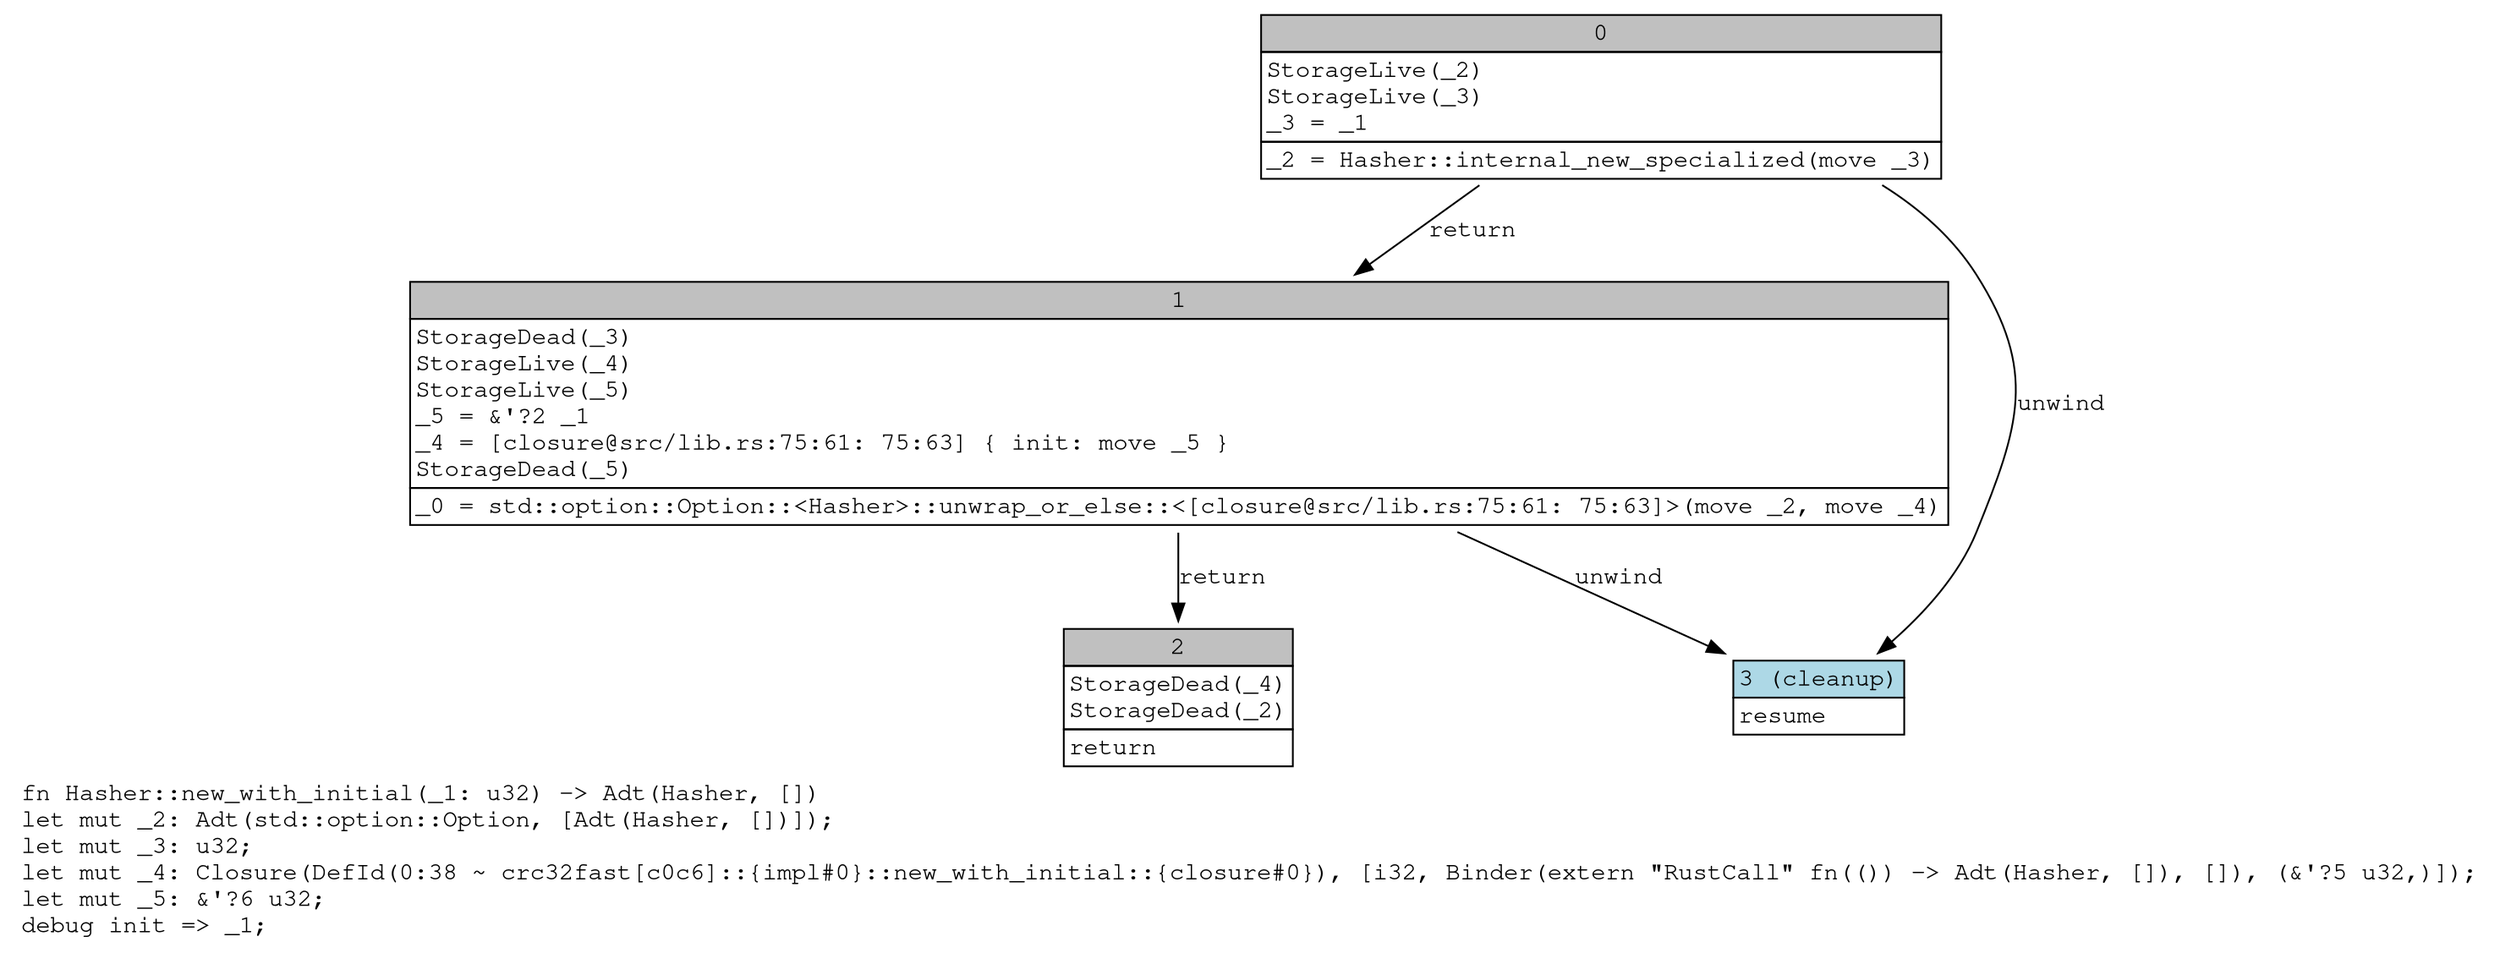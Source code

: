 digraph Mir_0_37 {
    graph [fontname="Courier, monospace"];
    node [fontname="Courier, monospace"];
    edge [fontname="Courier, monospace"];
    label=<fn Hasher::new_with_initial(_1: u32) -&gt; Adt(Hasher, [])<br align="left"/>let mut _2: Adt(std::option::Option, [Adt(Hasher, [])]);<br align="left"/>let mut _3: u32;<br align="left"/>let mut _4: Closure(DefId(0:38 ~ crc32fast[c0c6]::{impl#0}::new_with_initial::{closure#0}), [i32, Binder(extern &quot;RustCall&quot; fn(()) -&gt; Adt(Hasher, []), []), (&amp;'?5 u32,)]);<br align="left"/>let mut _5: &amp;'?6 u32;<br align="left"/>debug init =&gt; _1;<br align="left"/>>;
    bb0__0_37 [shape="none", label=<<table border="0" cellborder="1" cellspacing="0"><tr><td bgcolor="gray" align="center" colspan="1">0</td></tr><tr><td align="left" balign="left">StorageLive(_2)<br/>StorageLive(_3)<br/>_3 = _1<br/></td></tr><tr><td align="left">_2 = Hasher::internal_new_specialized(move _3)</td></tr></table>>];
    bb1__0_37 [shape="none", label=<<table border="0" cellborder="1" cellspacing="0"><tr><td bgcolor="gray" align="center" colspan="1">1</td></tr><tr><td align="left" balign="left">StorageDead(_3)<br/>StorageLive(_4)<br/>StorageLive(_5)<br/>_5 = &amp;'?2 _1<br/>_4 = [closure@src/lib.rs:75:61: 75:63] { init: move _5 }<br/>StorageDead(_5)<br/></td></tr><tr><td align="left">_0 = std::option::Option::&lt;Hasher&gt;::unwrap_or_else::&lt;[closure@src/lib.rs:75:61: 75:63]&gt;(move _2, move _4)</td></tr></table>>];
    bb2__0_37 [shape="none", label=<<table border="0" cellborder="1" cellspacing="0"><tr><td bgcolor="gray" align="center" colspan="1">2</td></tr><tr><td align="left" balign="left">StorageDead(_4)<br/>StorageDead(_2)<br/></td></tr><tr><td align="left">return</td></tr></table>>];
    bb3__0_37 [shape="none", label=<<table border="0" cellborder="1" cellspacing="0"><tr><td bgcolor="lightblue" align="center" colspan="1">3 (cleanup)</td></tr><tr><td align="left">resume</td></tr></table>>];
    bb0__0_37 -> bb1__0_37 [label="return"];
    bb0__0_37 -> bb3__0_37 [label="unwind"];
    bb1__0_37 -> bb2__0_37 [label="return"];
    bb1__0_37 -> bb3__0_37 [label="unwind"];
}
